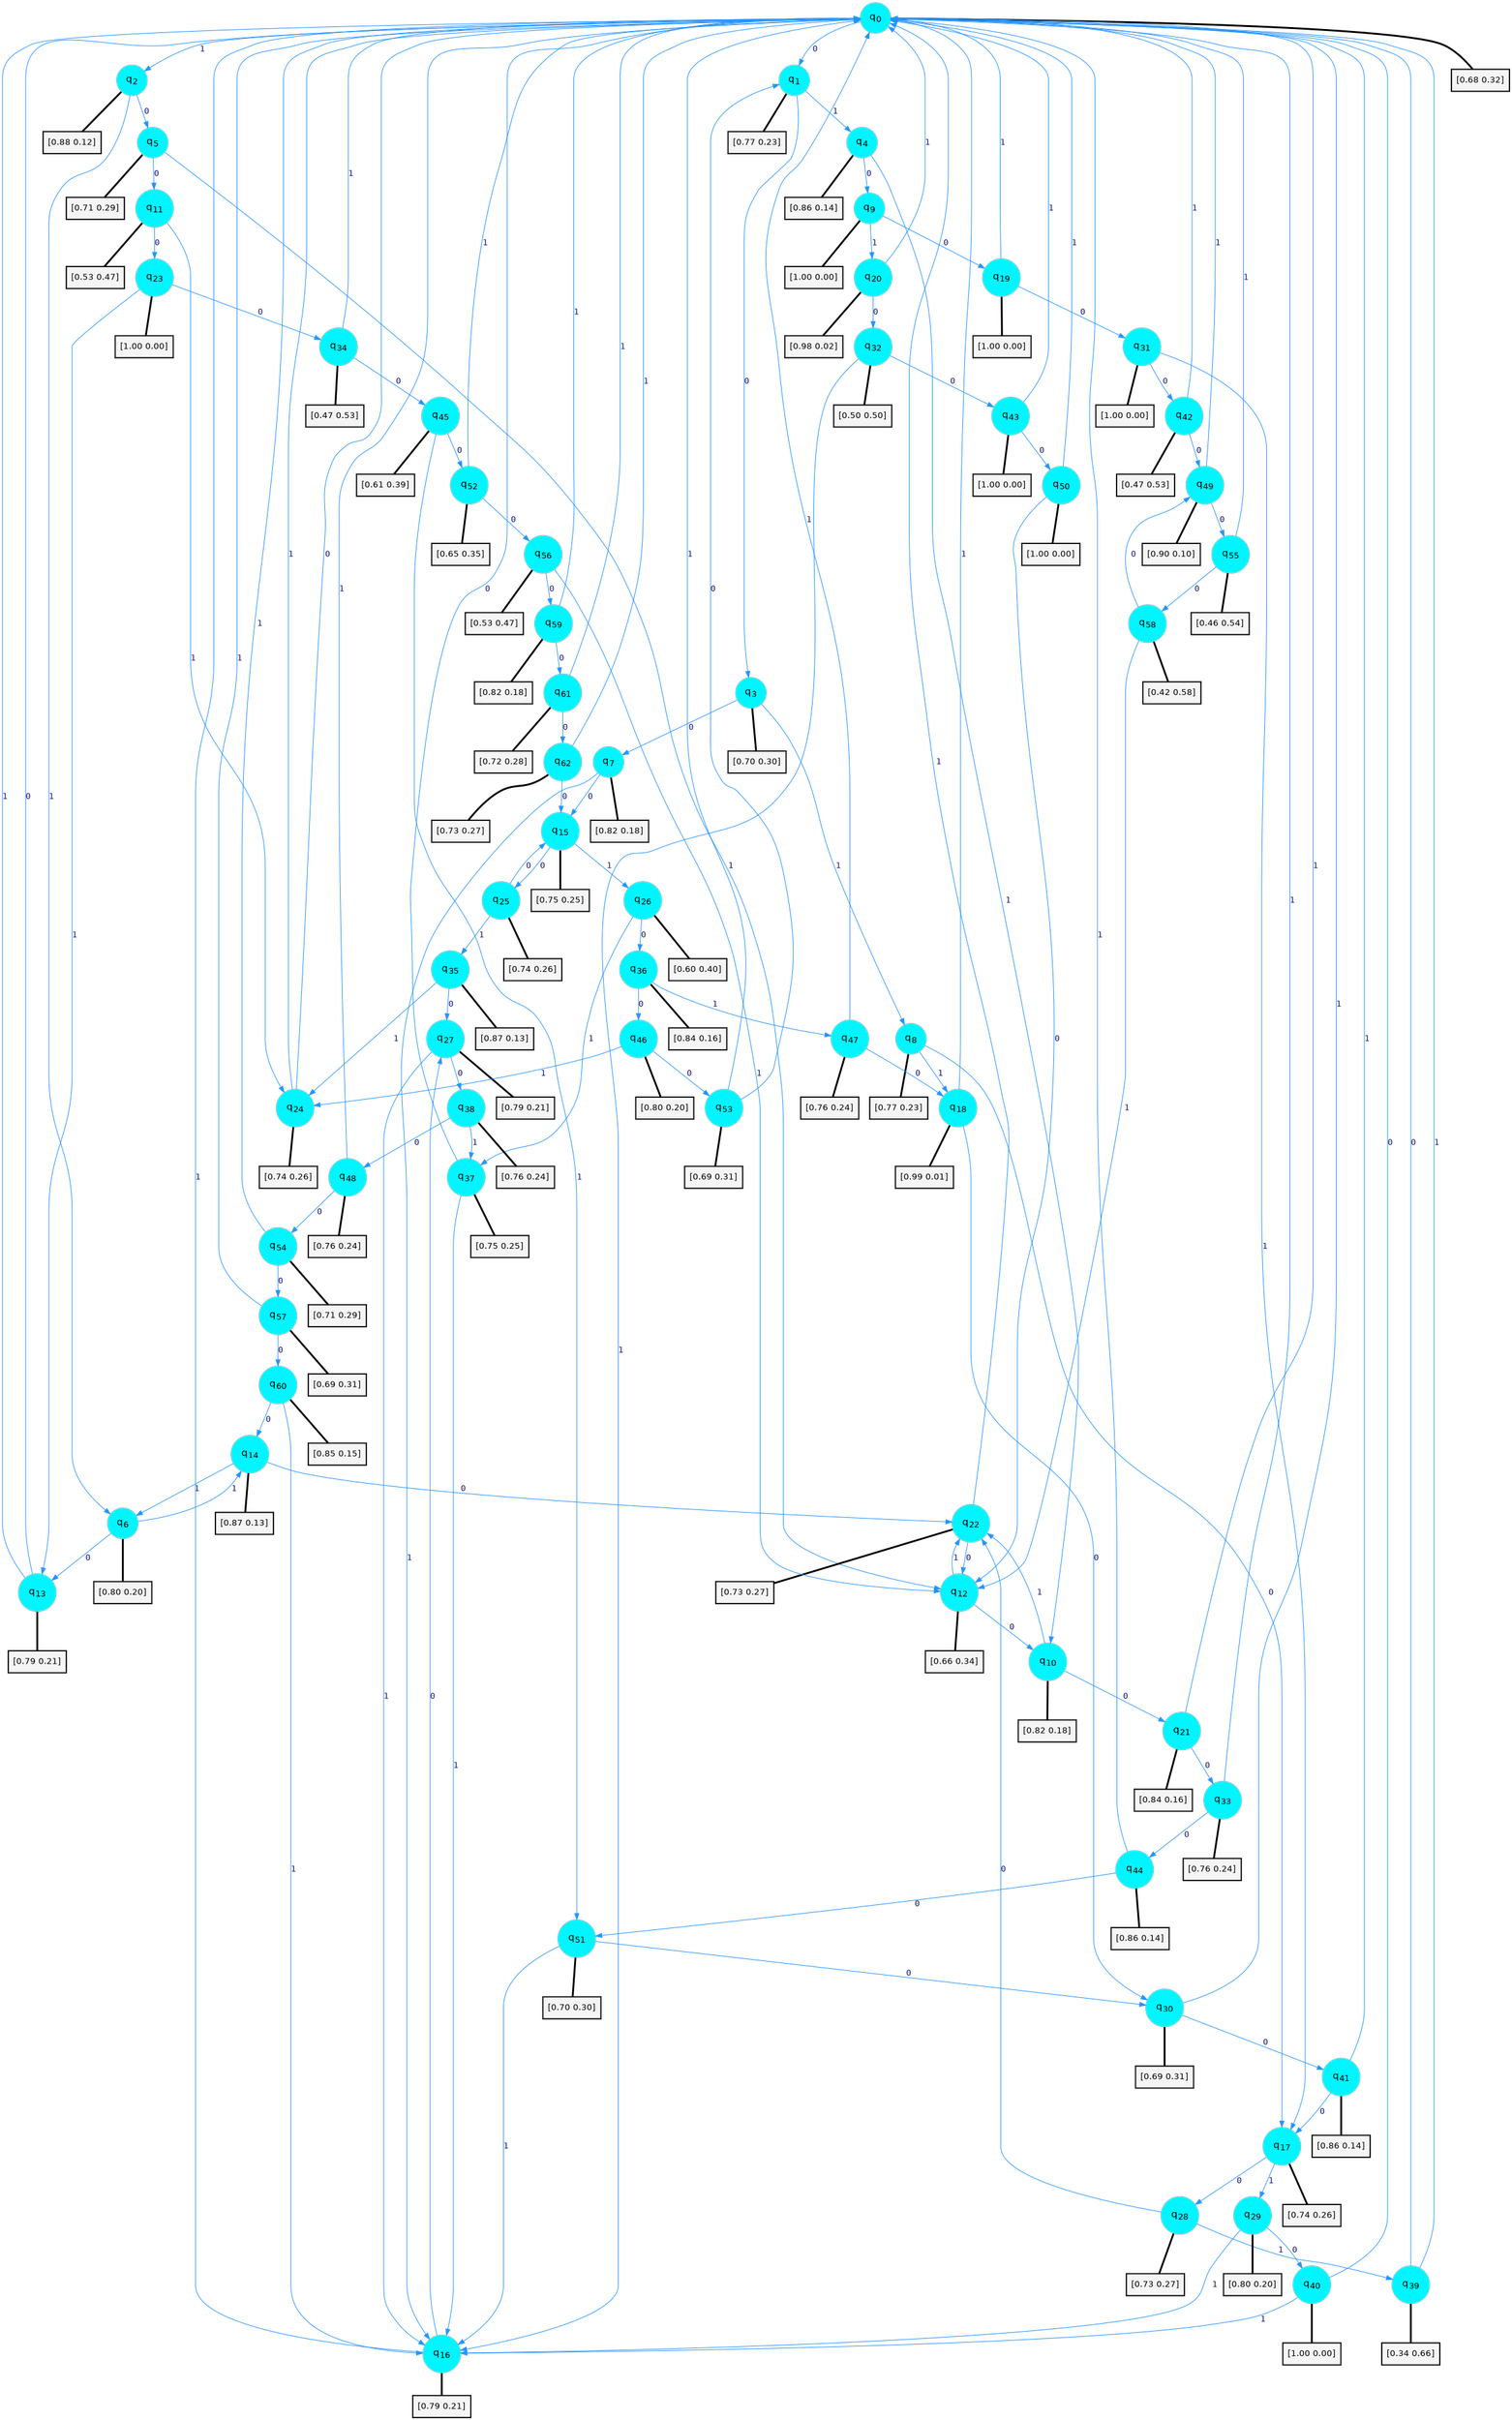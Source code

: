 digraph G {
graph [
bgcolor=transparent, dpi=300, rankdir=TD, size="40,25"];
node [
color=gray, fillcolor=turquoise1, fontcolor=black, fontname=Helvetica, fontsize=16, fontweight=bold, shape=circle, style=filled];
edge [
arrowsize=1, color=dodgerblue1, fontcolor=midnightblue, fontname=courier, fontweight=bold, penwidth=1, style=solid, weight=20];
0[label=<q<SUB>0</SUB>>];
1[label=<q<SUB>1</SUB>>];
2[label=<q<SUB>2</SUB>>];
3[label=<q<SUB>3</SUB>>];
4[label=<q<SUB>4</SUB>>];
5[label=<q<SUB>5</SUB>>];
6[label=<q<SUB>6</SUB>>];
7[label=<q<SUB>7</SUB>>];
8[label=<q<SUB>8</SUB>>];
9[label=<q<SUB>9</SUB>>];
10[label=<q<SUB>10</SUB>>];
11[label=<q<SUB>11</SUB>>];
12[label=<q<SUB>12</SUB>>];
13[label=<q<SUB>13</SUB>>];
14[label=<q<SUB>14</SUB>>];
15[label=<q<SUB>15</SUB>>];
16[label=<q<SUB>16</SUB>>];
17[label=<q<SUB>17</SUB>>];
18[label=<q<SUB>18</SUB>>];
19[label=<q<SUB>19</SUB>>];
20[label=<q<SUB>20</SUB>>];
21[label=<q<SUB>21</SUB>>];
22[label=<q<SUB>22</SUB>>];
23[label=<q<SUB>23</SUB>>];
24[label=<q<SUB>24</SUB>>];
25[label=<q<SUB>25</SUB>>];
26[label=<q<SUB>26</SUB>>];
27[label=<q<SUB>27</SUB>>];
28[label=<q<SUB>28</SUB>>];
29[label=<q<SUB>29</SUB>>];
30[label=<q<SUB>30</SUB>>];
31[label=<q<SUB>31</SUB>>];
32[label=<q<SUB>32</SUB>>];
33[label=<q<SUB>33</SUB>>];
34[label=<q<SUB>34</SUB>>];
35[label=<q<SUB>35</SUB>>];
36[label=<q<SUB>36</SUB>>];
37[label=<q<SUB>37</SUB>>];
38[label=<q<SUB>38</SUB>>];
39[label=<q<SUB>39</SUB>>];
40[label=<q<SUB>40</SUB>>];
41[label=<q<SUB>41</SUB>>];
42[label=<q<SUB>42</SUB>>];
43[label=<q<SUB>43</SUB>>];
44[label=<q<SUB>44</SUB>>];
45[label=<q<SUB>45</SUB>>];
46[label=<q<SUB>46</SUB>>];
47[label=<q<SUB>47</SUB>>];
48[label=<q<SUB>48</SUB>>];
49[label=<q<SUB>49</SUB>>];
50[label=<q<SUB>50</SUB>>];
51[label=<q<SUB>51</SUB>>];
52[label=<q<SUB>52</SUB>>];
53[label=<q<SUB>53</SUB>>];
54[label=<q<SUB>54</SUB>>];
55[label=<q<SUB>55</SUB>>];
56[label=<q<SUB>56</SUB>>];
57[label=<q<SUB>57</SUB>>];
58[label=<q<SUB>58</SUB>>];
59[label=<q<SUB>59</SUB>>];
60[label=<q<SUB>60</SUB>>];
61[label=<q<SUB>61</SUB>>];
62[label=<q<SUB>62</SUB>>];
63[label="[0.68 0.32]", shape=box,fontcolor=black, fontname=Helvetica, fontsize=14, penwidth=2, fillcolor=whitesmoke,color=black];
64[label="[0.77 0.23]", shape=box,fontcolor=black, fontname=Helvetica, fontsize=14, penwidth=2, fillcolor=whitesmoke,color=black];
65[label="[0.88 0.12]", shape=box,fontcolor=black, fontname=Helvetica, fontsize=14, penwidth=2, fillcolor=whitesmoke,color=black];
66[label="[0.70 0.30]", shape=box,fontcolor=black, fontname=Helvetica, fontsize=14, penwidth=2, fillcolor=whitesmoke,color=black];
67[label="[0.86 0.14]", shape=box,fontcolor=black, fontname=Helvetica, fontsize=14, penwidth=2, fillcolor=whitesmoke,color=black];
68[label="[0.71 0.29]", shape=box,fontcolor=black, fontname=Helvetica, fontsize=14, penwidth=2, fillcolor=whitesmoke,color=black];
69[label="[0.80 0.20]", shape=box,fontcolor=black, fontname=Helvetica, fontsize=14, penwidth=2, fillcolor=whitesmoke,color=black];
70[label="[0.82 0.18]", shape=box,fontcolor=black, fontname=Helvetica, fontsize=14, penwidth=2, fillcolor=whitesmoke,color=black];
71[label="[0.77 0.23]", shape=box,fontcolor=black, fontname=Helvetica, fontsize=14, penwidth=2, fillcolor=whitesmoke,color=black];
72[label="[1.00 0.00]", shape=box,fontcolor=black, fontname=Helvetica, fontsize=14, penwidth=2, fillcolor=whitesmoke,color=black];
73[label="[0.82 0.18]", shape=box,fontcolor=black, fontname=Helvetica, fontsize=14, penwidth=2, fillcolor=whitesmoke,color=black];
74[label="[0.53 0.47]", shape=box,fontcolor=black, fontname=Helvetica, fontsize=14, penwidth=2, fillcolor=whitesmoke,color=black];
75[label="[0.66 0.34]", shape=box,fontcolor=black, fontname=Helvetica, fontsize=14, penwidth=2, fillcolor=whitesmoke,color=black];
76[label="[0.79 0.21]", shape=box,fontcolor=black, fontname=Helvetica, fontsize=14, penwidth=2, fillcolor=whitesmoke,color=black];
77[label="[0.87 0.13]", shape=box,fontcolor=black, fontname=Helvetica, fontsize=14, penwidth=2, fillcolor=whitesmoke,color=black];
78[label="[0.75 0.25]", shape=box,fontcolor=black, fontname=Helvetica, fontsize=14, penwidth=2, fillcolor=whitesmoke,color=black];
79[label="[0.79 0.21]", shape=box,fontcolor=black, fontname=Helvetica, fontsize=14, penwidth=2, fillcolor=whitesmoke,color=black];
80[label="[0.74 0.26]", shape=box,fontcolor=black, fontname=Helvetica, fontsize=14, penwidth=2, fillcolor=whitesmoke,color=black];
81[label="[0.99 0.01]", shape=box,fontcolor=black, fontname=Helvetica, fontsize=14, penwidth=2, fillcolor=whitesmoke,color=black];
82[label="[1.00 0.00]", shape=box,fontcolor=black, fontname=Helvetica, fontsize=14, penwidth=2, fillcolor=whitesmoke,color=black];
83[label="[0.98 0.02]", shape=box,fontcolor=black, fontname=Helvetica, fontsize=14, penwidth=2, fillcolor=whitesmoke,color=black];
84[label="[0.84 0.16]", shape=box,fontcolor=black, fontname=Helvetica, fontsize=14, penwidth=2, fillcolor=whitesmoke,color=black];
85[label="[0.73 0.27]", shape=box,fontcolor=black, fontname=Helvetica, fontsize=14, penwidth=2, fillcolor=whitesmoke,color=black];
86[label="[1.00 0.00]", shape=box,fontcolor=black, fontname=Helvetica, fontsize=14, penwidth=2, fillcolor=whitesmoke,color=black];
87[label="[0.74 0.26]", shape=box,fontcolor=black, fontname=Helvetica, fontsize=14, penwidth=2, fillcolor=whitesmoke,color=black];
88[label="[0.74 0.26]", shape=box,fontcolor=black, fontname=Helvetica, fontsize=14, penwidth=2, fillcolor=whitesmoke,color=black];
89[label="[0.60 0.40]", shape=box,fontcolor=black, fontname=Helvetica, fontsize=14, penwidth=2, fillcolor=whitesmoke,color=black];
90[label="[0.79 0.21]", shape=box,fontcolor=black, fontname=Helvetica, fontsize=14, penwidth=2, fillcolor=whitesmoke,color=black];
91[label="[0.73 0.27]", shape=box,fontcolor=black, fontname=Helvetica, fontsize=14, penwidth=2, fillcolor=whitesmoke,color=black];
92[label="[0.80 0.20]", shape=box,fontcolor=black, fontname=Helvetica, fontsize=14, penwidth=2, fillcolor=whitesmoke,color=black];
93[label="[0.69 0.31]", shape=box,fontcolor=black, fontname=Helvetica, fontsize=14, penwidth=2, fillcolor=whitesmoke,color=black];
94[label="[1.00 0.00]", shape=box,fontcolor=black, fontname=Helvetica, fontsize=14, penwidth=2, fillcolor=whitesmoke,color=black];
95[label="[0.50 0.50]", shape=box,fontcolor=black, fontname=Helvetica, fontsize=14, penwidth=2, fillcolor=whitesmoke,color=black];
96[label="[0.76 0.24]", shape=box,fontcolor=black, fontname=Helvetica, fontsize=14, penwidth=2, fillcolor=whitesmoke,color=black];
97[label="[0.47 0.53]", shape=box,fontcolor=black, fontname=Helvetica, fontsize=14, penwidth=2, fillcolor=whitesmoke,color=black];
98[label="[0.87 0.13]", shape=box,fontcolor=black, fontname=Helvetica, fontsize=14, penwidth=2, fillcolor=whitesmoke,color=black];
99[label="[0.84 0.16]", shape=box,fontcolor=black, fontname=Helvetica, fontsize=14, penwidth=2, fillcolor=whitesmoke,color=black];
100[label="[0.75 0.25]", shape=box,fontcolor=black, fontname=Helvetica, fontsize=14, penwidth=2, fillcolor=whitesmoke,color=black];
101[label="[0.76 0.24]", shape=box,fontcolor=black, fontname=Helvetica, fontsize=14, penwidth=2, fillcolor=whitesmoke,color=black];
102[label="[0.34 0.66]", shape=box,fontcolor=black, fontname=Helvetica, fontsize=14, penwidth=2, fillcolor=whitesmoke,color=black];
103[label="[1.00 0.00]", shape=box,fontcolor=black, fontname=Helvetica, fontsize=14, penwidth=2, fillcolor=whitesmoke,color=black];
104[label="[0.86 0.14]", shape=box,fontcolor=black, fontname=Helvetica, fontsize=14, penwidth=2, fillcolor=whitesmoke,color=black];
105[label="[0.47 0.53]", shape=box,fontcolor=black, fontname=Helvetica, fontsize=14, penwidth=2, fillcolor=whitesmoke,color=black];
106[label="[1.00 0.00]", shape=box,fontcolor=black, fontname=Helvetica, fontsize=14, penwidth=2, fillcolor=whitesmoke,color=black];
107[label="[0.86 0.14]", shape=box,fontcolor=black, fontname=Helvetica, fontsize=14, penwidth=2, fillcolor=whitesmoke,color=black];
108[label="[0.61 0.39]", shape=box,fontcolor=black, fontname=Helvetica, fontsize=14, penwidth=2, fillcolor=whitesmoke,color=black];
109[label="[0.80 0.20]", shape=box,fontcolor=black, fontname=Helvetica, fontsize=14, penwidth=2, fillcolor=whitesmoke,color=black];
110[label="[0.76 0.24]", shape=box,fontcolor=black, fontname=Helvetica, fontsize=14, penwidth=2, fillcolor=whitesmoke,color=black];
111[label="[0.76 0.24]", shape=box,fontcolor=black, fontname=Helvetica, fontsize=14, penwidth=2, fillcolor=whitesmoke,color=black];
112[label="[0.90 0.10]", shape=box,fontcolor=black, fontname=Helvetica, fontsize=14, penwidth=2, fillcolor=whitesmoke,color=black];
113[label="[1.00 0.00]", shape=box,fontcolor=black, fontname=Helvetica, fontsize=14, penwidth=2, fillcolor=whitesmoke,color=black];
114[label="[0.70 0.30]", shape=box,fontcolor=black, fontname=Helvetica, fontsize=14, penwidth=2, fillcolor=whitesmoke,color=black];
115[label="[0.65 0.35]", shape=box,fontcolor=black, fontname=Helvetica, fontsize=14, penwidth=2, fillcolor=whitesmoke,color=black];
116[label="[0.69 0.31]", shape=box,fontcolor=black, fontname=Helvetica, fontsize=14, penwidth=2, fillcolor=whitesmoke,color=black];
117[label="[0.71 0.29]", shape=box,fontcolor=black, fontname=Helvetica, fontsize=14, penwidth=2, fillcolor=whitesmoke,color=black];
118[label="[0.46 0.54]", shape=box,fontcolor=black, fontname=Helvetica, fontsize=14, penwidth=2, fillcolor=whitesmoke,color=black];
119[label="[0.53 0.47]", shape=box,fontcolor=black, fontname=Helvetica, fontsize=14, penwidth=2, fillcolor=whitesmoke,color=black];
120[label="[0.69 0.31]", shape=box,fontcolor=black, fontname=Helvetica, fontsize=14, penwidth=2, fillcolor=whitesmoke,color=black];
121[label="[0.42 0.58]", shape=box,fontcolor=black, fontname=Helvetica, fontsize=14, penwidth=2, fillcolor=whitesmoke,color=black];
122[label="[0.82 0.18]", shape=box,fontcolor=black, fontname=Helvetica, fontsize=14, penwidth=2, fillcolor=whitesmoke,color=black];
123[label="[0.85 0.15]", shape=box,fontcolor=black, fontname=Helvetica, fontsize=14, penwidth=2, fillcolor=whitesmoke,color=black];
124[label="[0.72 0.28]", shape=box,fontcolor=black, fontname=Helvetica, fontsize=14, penwidth=2, fillcolor=whitesmoke,color=black];
125[label="[0.73 0.27]", shape=box,fontcolor=black, fontname=Helvetica, fontsize=14, penwidth=2, fillcolor=whitesmoke,color=black];
0->1 [label=0];
0->2 [label=1];
0->63 [arrowhead=none, penwidth=3,color=black];
1->3 [label=0];
1->4 [label=1];
1->64 [arrowhead=none, penwidth=3,color=black];
2->5 [label=0];
2->6 [label=1];
2->65 [arrowhead=none, penwidth=3,color=black];
3->7 [label=0];
3->8 [label=1];
3->66 [arrowhead=none, penwidth=3,color=black];
4->9 [label=0];
4->10 [label=1];
4->67 [arrowhead=none, penwidth=3,color=black];
5->11 [label=0];
5->12 [label=1];
5->68 [arrowhead=none, penwidth=3,color=black];
6->13 [label=0];
6->14 [label=1];
6->69 [arrowhead=none, penwidth=3,color=black];
7->15 [label=0];
7->16 [label=1];
7->70 [arrowhead=none, penwidth=3,color=black];
8->17 [label=0];
8->18 [label=1];
8->71 [arrowhead=none, penwidth=3,color=black];
9->19 [label=0];
9->20 [label=1];
9->72 [arrowhead=none, penwidth=3,color=black];
10->21 [label=0];
10->22 [label=1];
10->73 [arrowhead=none, penwidth=3,color=black];
11->23 [label=0];
11->24 [label=1];
11->74 [arrowhead=none, penwidth=3,color=black];
12->10 [label=0];
12->22 [label=1];
12->75 [arrowhead=none, penwidth=3,color=black];
13->0 [label=0];
13->0 [label=1];
13->76 [arrowhead=none, penwidth=3,color=black];
14->22 [label=0];
14->6 [label=1];
14->77 [arrowhead=none, penwidth=3,color=black];
15->25 [label=0];
15->26 [label=1];
15->78 [arrowhead=none, penwidth=3,color=black];
16->27 [label=0];
16->0 [label=1];
16->79 [arrowhead=none, penwidth=3,color=black];
17->28 [label=0];
17->29 [label=1];
17->80 [arrowhead=none, penwidth=3,color=black];
18->30 [label=0];
18->0 [label=1];
18->81 [arrowhead=none, penwidth=3,color=black];
19->31 [label=0];
19->0 [label=1];
19->82 [arrowhead=none, penwidth=3,color=black];
20->32 [label=0];
20->0 [label=1];
20->83 [arrowhead=none, penwidth=3,color=black];
21->33 [label=0];
21->0 [label=1];
21->84 [arrowhead=none, penwidth=3,color=black];
22->12 [label=0];
22->0 [label=1];
22->85 [arrowhead=none, penwidth=3,color=black];
23->34 [label=0];
23->13 [label=1];
23->86 [arrowhead=none, penwidth=3,color=black];
24->0 [label=0];
24->0 [label=1];
24->87 [arrowhead=none, penwidth=3,color=black];
25->15 [label=0];
25->35 [label=1];
25->88 [arrowhead=none, penwidth=3,color=black];
26->36 [label=0];
26->37 [label=1];
26->89 [arrowhead=none, penwidth=3,color=black];
27->38 [label=0];
27->16 [label=1];
27->90 [arrowhead=none, penwidth=3,color=black];
28->22 [label=0];
28->39 [label=1];
28->91 [arrowhead=none, penwidth=3,color=black];
29->40 [label=0];
29->16 [label=1];
29->92 [arrowhead=none, penwidth=3,color=black];
30->41 [label=0];
30->0 [label=1];
30->93 [arrowhead=none, penwidth=3,color=black];
31->42 [label=0];
31->17 [label=1];
31->94 [arrowhead=none, penwidth=3,color=black];
32->43 [label=0];
32->16 [label=1];
32->95 [arrowhead=none, penwidth=3,color=black];
33->44 [label=0];
33->0 [label=1];
33->96 [arrowhead=none, penwidth=3,color=black];
34->45 [label=0];
34->0 [label=1];
34->97 [arrowhead=none, penwidth=3,color=black];
35->27 [label=0];
35->24 [label=1];
35->98 [arrowhead=none, penwidth=3,color=black];
36->46 [label=0];
36->47 [label=1];
36->99 [arrowhead=none, penwidth=3,color=black];
37->0 [label=0];
37->16 [label=1];
37->100 [arrowhead=none, penwidth=3,color=black];
38->48 [label=0];
38->37 [label=1];
38->101 [arrowhead=none, penwidth=3,color=black];
39->0 [label=0];
39->0 [label=1];
39->102 [arrowhead=none, penwidth=3,color=black];
40->0 [label=0];
40->16 [label=1];
40->103 [arrowhead=none, penwidth=3,color=black];
41->17 [label=0];
41->0 [label=1];
41->104 [arrowhead=none, penwidth=3,color=black];
42->49 [label=0];
42->0 [label=1];
42->105 [arrowhead=none, penwidth=3,color=black];
43->50 [label=0];
43->0 [label=1];
43->106 [arrowhead=none, penwidth=3,color=black];
44->51 [label=0];
44->0 [label=1];
44->107 [arrowhead=none, penwidth=3,color=black];
45->52 [label=0];
45->51 [label=1];
45->108 [arrowhead=none, penwidth=3,color=black];
46->53 [label=0];
46->24 [label=1];
46->109 [arrowhead=none, penwidth=3,color=black];
47->18 [label=0];
47->0 [label=1];
47->110 [arrowhead=none, penwidth=3,color=black];
48->54 [label=0];
48->0 [label=1];
48->111 [arrowhead=none, penwidth=3,color=black];
49->55 [label=0];
49->0 [label=1];
49->112 [arrowhead=none, penwidth=3,color=black];
50->12 [label=0];
50->0 [label=1];
50->113 [arrowhead=none, penwidth=3,color=black];
51->30 [label=0];
51->16 [label=1];
51->114 [arrowhead=none, penwidth=3,color=black];
52->56 [label=0];
52->0 [label=1];
52->115 [arrowhead=none, penwidth=3,color=black];
53->1 [label=0];
53->0 [label=1];
53->116 [arrowhead=none, penwidth=3,color=black];
54->57 [label=0];
54->0 [label=1];
54->117 [arrowhead=none, penwidth=3,color=black];
55->58 [label=0];
55->0 [label=1];
55->118 [arrowhead=none, penwidth=3,color=black];
56->59 [label=0];
56->12 [label=1];
56->119 [arrowhead=none, penwidth=3,color=black];
57->60 [label=0];
57->0 [label=1];
57->120 [arrowhead=none, penwidth=3,color=black];
58->49 [label=0];
58->12 [label=1];
58->121 [arrowhead=none, penwidth=3,color=black];
59->61 [label=0];
59->0 [label=1];
59->122 [arrowhead=none, penwidth=3,color=black];
60->14 [label=0];
60->16 [label=1];
60->123 [arrowhead=none, penwidth=3,color=black];
61->62 [label=0];
61->0 [label=1];
61->124 [arrowhead=none, penwidth=3,color=black];
62->15 [label=0];
62->0 [label=1];
62->125 [arrowhead=none, penwidth=3,color=black];
}
